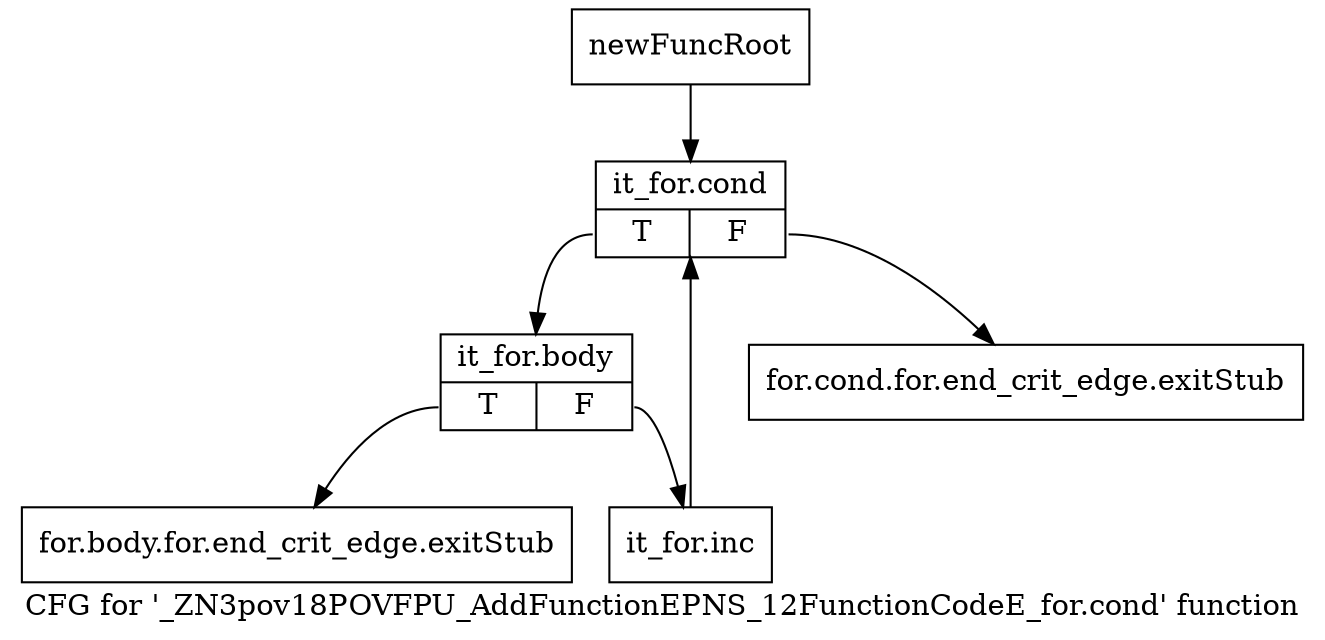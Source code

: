 digraph "CFG for '_ZN3pov18POVFPU_AddFunctionEPNS_12FunctionCodeE_for.cond' function" {
	label="CFG for '_ZN3pov18POVFPU_AddFunctionEPNS_12FunctionCodeE_for.cond' function";

	Node0x2444520 [shape=record,label="{newFuncRoot}"];
	Node0x2444520 -> Node0x2444610;
	Node0x2444570 [shape=record,label="{for.cond.for.end_crit_edge.exitStub}"];
	Node0x24445c0 [shape=record,label="{for.body.for.end_crit_edge.exitStub}"];
	Node0x2444610 [shape=record,label="{it_for.cond|{<s0>T|<s1>F}}"];
	Node0x2444610:s0 -> Node0x2444660;
	Node0x2444610:s1 -> Node0x2444570;
	Node0x2444660 [shape=record,label="{it_for.body|{<s0>T|<s1>F}}"];
	Node0x2444660:s0 -> Node0x24445c0;
	Node0x2444660:s1 -> Node0x24446b0;
	Node0x24446b0 [shape=record,label="{it_for.inc}"];
	Node0x24446b0 -> Node0x2444610;
}
